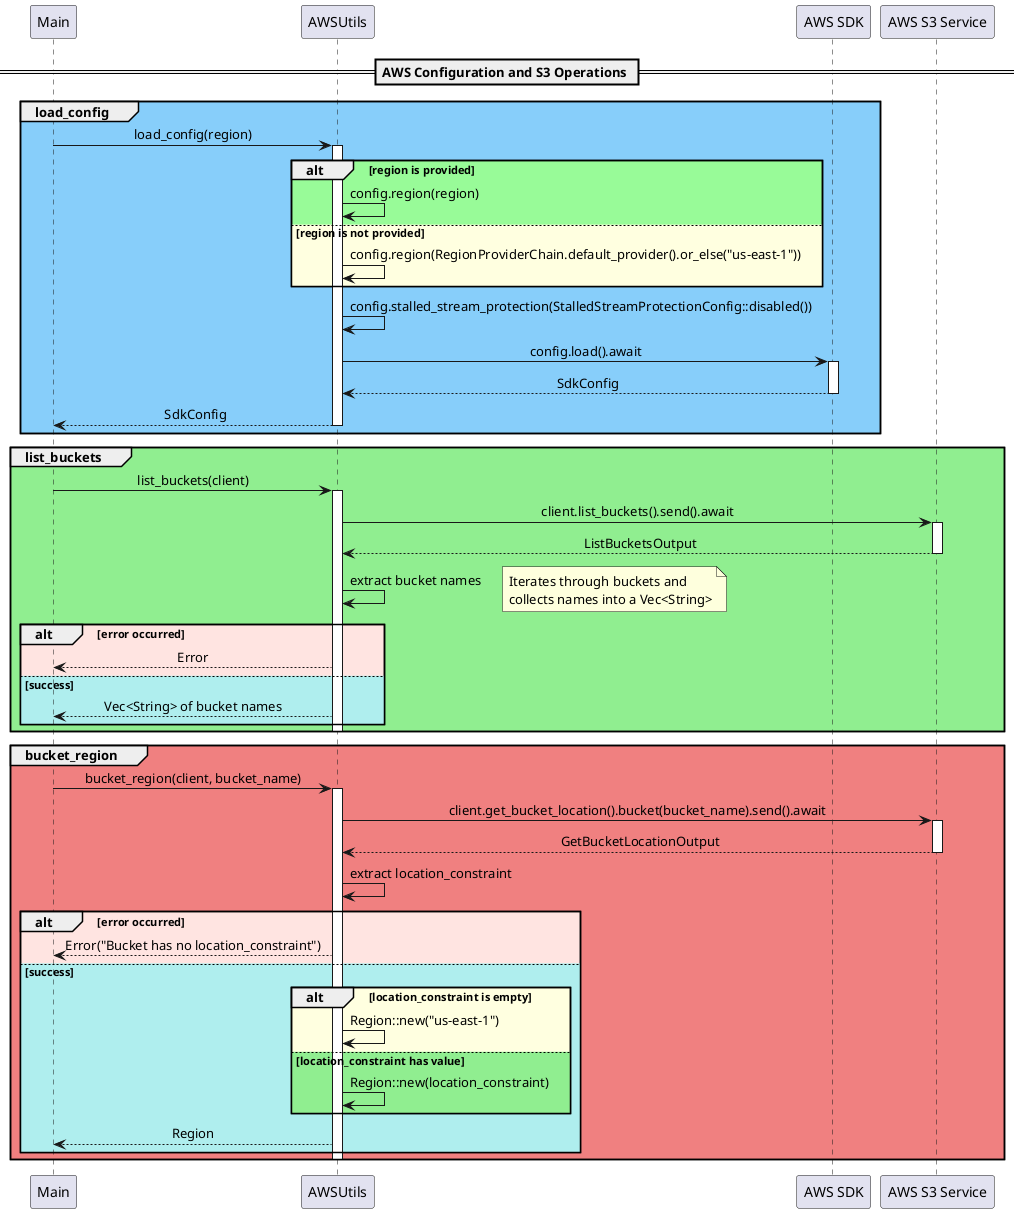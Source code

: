 @startuml
skinparam sequenceMessageAlign center

participant "Main" as Main
participant "AWSUtils" as AWS
participant "AWS SDK" as SDK
participant "AWS S3 Service" as S3

== AWS Configuration and S3 Operations ==

group #LightSkyBlue load_config
    Main -> AWS: load_config(region)
    activate AWS
    
    alt #PaleGreen region is provided
        AWS -> AWS: config.region(region)
    else #LightYellow region is not provided
        AWS -> AWS: config.region(RegionProviderChain.default_provider().or_else("us-east-1"))
    end
    
    AWS -> AWS: config.stalled_stream_protection(StalledStreamProtectionConfig::disabled())
    
    AWS -> SDK: config.load().await
    activate SDK
    SDK --> AWS: SdkConfig
    deactivate SDK
    
    AWS --> Main: SdkConfig
    deactivate AWS
end

group #LightGreen list_buckets
    Main -> AWS: list_buckets(client)
    activate AWS
    
    AWS -> S3: client.list_buckets().send().await
    activate S3
    S3 --> AWS: ListBucketsOutput
    deactivate S3
    
    AWS -> AWS: extract bucket names
    note right: Iterates through buckets and\ncollects names into a Vec<String>
    
    alt #MistyRose error occurred
        AWS --> Main: Error
    else #PaleTurquoise success
        AWS --> Main: Vec<String> of bucket names
    end
    
    deactivate AWS
end

group #LightCoral bucket_region
    Main -> AWS: bucket_region(client, bucket_name)
    activate AWS
    
    AWS -> S3: client.get_bucket_location().bucket(bucket_name).send().await
    activate S3
    S3 --> AWS: GetBucketLocationOutput
    deactivate S3
    
    AWS -> AWS: extract location_constraint
    
    alt #MistyRose error occurred
        AWS --> Main: Error("Bucket has no location_constraint")
    else #PaleTurquoise success
        alt #LightYellow location_constraint is empty
            AWS -> AWS: Region::new("us-east-1")
        else #LightGreen location_constraint has value
            AWS -> AWS: Region::new(location_constraint)
        end
        
        AWS --> Main: Region
    end
    
    deactivate AWS
end

@enduml